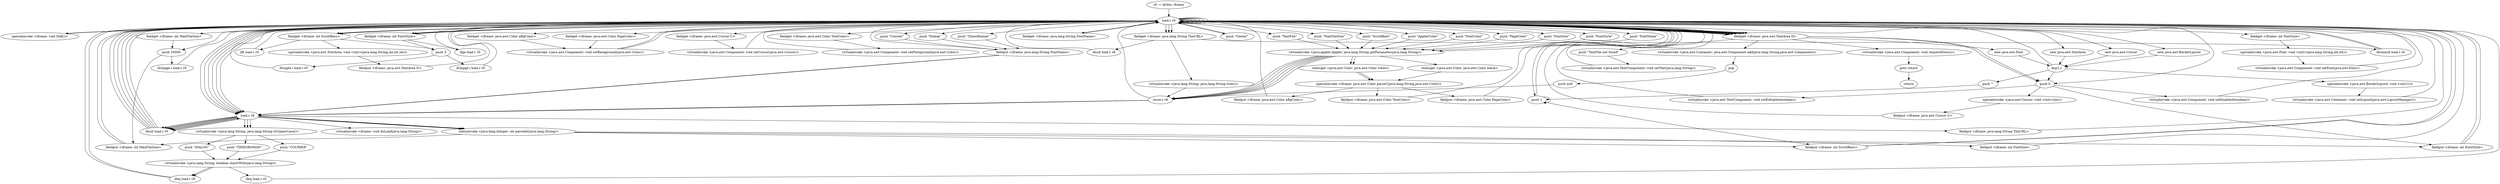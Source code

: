 digraph "" {
    "r0 := @this: iframe"
    "load.r r0"
    "r0 := @this: iframe"->"load.r r0";
    "specialinvoke <iframe: void DoK()>"
    "load.r r0"->"specialinvoke <iframe: void DoK()>";
    "specialinvoke <iframe: void DoK()>"->"load.r r0";
    "push \"TextFile\""
    "load.r r0"->"push \"TextFile\"";
    "virtualinvoke <java.applet.Applet: java.lang.String getParameter(java.lang.String)>"
    "push \"TextFile\""->"virtualinvoke <java.applet.Applet: java.lang.String getParameter(java.lang.String)>";
    "store.r r8"
    "virtualinvoke <java.applet.Applet: java.lang.String getParameter(java.lang.String)>"->"store.r r8";
    "load.r r8"
    "store.r r8"->"load.r r8";
    "ifnull load.r r0"
    "load.r r8"->"ifnull load.r r0";
    "ifnull load.r r0"->"load.r r0";
    "load.r r0"->"load.r r8";
    "fieldput <iframe: java.lang.String TheURL>"
    "load.r r8"->"fieldput <iframe: java.lang.String TheURL>";
    "fieldput <iframe: java.lang.String TheURL>"->"load.r r0";
    "push \"MaxFileSize\""
    "load.r r0"->"push \"MaxFileSize\"";
    "push \"MaxFileSize\""->"virtualinvoke <java.applet.Applet: java.lang.String getParameter(java.lang.String)>";
    "virtualinvoke <java.applet.Applet: java.lang.String getParameter(java.lang.String)>"->"store.r r8";
    "store.r r8"->"load.r r8";
    "load.r r8"->"ifnull load.r r0";
    "ifnull load.r r0"->"load.r r0";
    "load.r r0"->"load.r r8";
    "staticinvoke <java.lang.Integer: int parseInt(java.lang.String)>"
    "load.r r8"->"staticinvoke <java.lang.Integer: int parseInt(java.lang.String)>";
    "fieldput <iframe: int MaxFileSize>"
    "staticinvoke <java.lang.Integer: int parseInt(java.lang.String)>"->"fieldput <iframe: int MaxFileSize>";
    "fieldput <iframe: int MaxFileSize>"->"load.r r0";
    "fieldget <iframe: int MaxFileSize>"
    "load.r r0"->"fieldget <iframe: int MaxFileSize>";
    "push 16000"
    "fieldget <iframe: int MaxFileSize>"->"push 16000";
    "ifcmpge.i load.r r0"
    "push 16000"->"ifcmpge.i load.r r0";
    "ifcmpge.i load.r r0"->"load.r r0";
    "load.r r0"->"push 16000";
    "push 16000"->"fieldput <iframe: int MaxFileSize>";
    "fieldput <iframe: int MaxFileSize>"->"load.r r0";
    "push \"ScrollBars\""
    "load.r r0"->"push \"ScrollBars\"";
    "push \"ScrollBars\""->"virtualinvoke <java.applet.Applet: java.lang.String getParameter(java.lang.String)>";
    "virtualinvoke <java.applet.Applet: java.lang.String getParameter(java.lang.String)>"->"store.r r8";
    "store.r r8"->"load.r r8";
    "load.r r8"->"ifnull load.r r0";
    "ifnull load.r r0"->"load.r r0";
    "load.r r0"->"load.r r8";
    "load.r r8"->"staticinvoke <java.lang.Integer: int parseInt(java.lang.String)>";
    "fieldput <iframe: int ScrollBars>"
    "staticinvoke <java.lang.Integer: int parseInt(java.lang.String)>"->"fieldput <iframe: int ScrollBars>";
    "fieldput <iframe: int ScrollBars>"->"load.r r0";
    "fieldget <iframe: int ScrollBars>"
    "load.r r0"->"fieldget <iframe: int ScrollBars>";
    "iflt load.r r0"
    "fieldget <iframe: int ScrollBars>"->"iflt load.r r0";
    "iflt load.r r0"->"load.r r0";
    "load.r r0"->"fieldget <iframe: int ScrollBars>";
    "push 3"
    "fieldget <iframe: int ScrollBars>"->"push 3";
    "ifcmple.i load.r r0"
    "push 3"->"ifcmple.i load.r r0";
    "ifcmple.i load.r r0"->"load.r r0";
    "push 1"
    "load.r r0"->"push 1";
    "push 1"->"fieldput <iframe: int ScrollBars>";
    "fieldput <iframe: int ScrollBars>"->"load.r r0";
    "load.r r0"->"load.r r0";
    "load.r r0"->"load.r r0";
    "push \"AppletColor\""
    "load.r r0"->"push \"AppletColor\"";
    "push \"AppletColor\""->"virtualinvoke <java.applet.Applet: java.lang.String getParameter(java.lang.String)>";
    "staticget <java.awt.Color: java.awt.Color white>"
    "virtualinvoke <java.applet.Applet: java.lang.String getParameter(java.lang.String)>"->"staticget <java.awt.Color: java.awt.Color white>";
    "specialinvoke <iframe: java.awt.Color parseC(java.lang.String,java.awt.Color)>"
    "staticget <java.awt.Color: java.awt.Color white>"->"specialinvoke <iframe: java.awt.Color parseC(java.lang.String,java.awt.Color)>";
    "fieldput <iframe: java.awt.Color aBgColor>"
    "specialinvoke <iframe: java.awt.Color parseC(java.lang.String,java.awt.Color)>"->"fieldput <iframe: java.awt.Color aBgColor>";
    "fieldput <iframe: java.awt.Color aBgColor>"->"load.r r0";
    "load.r r0"->"load.r r0";
    "load.r r0"->"load.r r0";
    "push \"FontColor\""
    "load.r r0"->"push \"FontColor\"";
    "push \"FontColor\""->"virtualinvoke <java.applet.Applet: java.lang.String getParameter(java.lang.String)>";
    "staticget <java.awt.Color: java.awt.Color black>"
    "virtualinvoke <java.applet.Applet: java.lang.String getParameter(java.lang.String)>"->"staticget <java.awt.Color: java.awt.Color black>";
    "staticget <java.awt.Color: java.awt.Color black>"->"specialinvoke <iframe: java.awt.Color parseC(java.lang.String,java.awt.Color)>";
    "fieldput <iframe: java.awt.Color TextColor>"
    "specialinvoke <iframe: java.awt.Color parseC(java.lang.String,java.awt.Color)>"->"fieldput <iframe: java.awt.Color TextColor>";
    "fieldput <iframe: java.awt.Color TextColor>"->"load.r r0";
    "load.r r0"->"load.r r0";
    "load.r r0"->"load.r r0";
    "push \"PageColor\""
    "load.r r0"->"push \"PageColor\"";
    "push \"PageColor\""->"virtualinvoke <java.applet.Applet: java.lang.String getParameter(java.lang.String)>";
    "virtualinvoke <java.applet.Applet: java.lang.String getParameter(java.lang.String)>"->"staticget <java.awt.Color: java.awt.Color white>";
    "staticget <java.awt.Color: java.awt.Color white>"->"specialinvoke <iframe: java.awt.Color parseC(java.lang.String,java.awt.Color)>";
    "fieldput <iframe: java.awt.Color PageColor>"
    "specialinvoke <iframe: java.awt.Color parseC(java.lang.String,java.awt.Color)>"->"fieldput <iframe: java.awt.Color PageColor>";
    "fieldput <iframe: java.awt.Color PageColor>"->"load.r r0";
    "push \"FontSize\""
    "load.r r0"->"push \"FontSize\"";
    "push \"FontSize\""->"virtualinvoke <java.applet.Applet: java.lang.String getParameter(java.lang.String)>";
    "virtualinvoke <java.applet.Applet: java.lang.String getParameter(java.lang.String)>"->"store.r r8";
    "store.r r8"->"load.r r8";
    "load.r r8"->"ifnull load.r r0";
    "ifnull load.r r0"->"load.r r0";
    "load.r r0"->"load.r r8";
    "load.r r8"->"staticinvoke <java.lang.Integer: int parseInt(java.lang.String)>";
    "fieldput <iframe: int FontSize>"
    "staticinvoke <java.lang.Integer: int parseInt(java.lang.String)>"->"fieldput <iframe: int FontSize>";
    "fieldput <iframe: int FontSize>"->"load.r r0";
    "push \"FontStyle\""
    "load.r r0"->"push \"FontStyle\"";
    "push \"FontStyle\""->"virtualinvoke <java.applet.Applet: java.lang.String getParameter(java.lang.String)>";
    "virtualinvoke <java.applet.Applet: java.lang.String getParameter(java.lang.String)>"->"store.r r8";
    "store.r r8"->"load.r r8";
    "load.r r8"->"ifnull load.r r0";
    "ifnull load.r r0"->"load.r r0";
    "load.r r0"->"load.r r8";
    "load.r r8"->"staticinvoke <java.lang.Integer: int parseInt(java.lang.String)>";
    "fieldput <iframe: int FontStyle>"
    "staticinvoke <java.lang.Integer: int parseInt(java.lang.String)>"->"fieldput <iframe: int FontStyle>";
    "fieldput <iframe: int FontStyle>"->"load.r r0";
    "fieldget <iframe: int FontStyle>"
    "load.r r0"->"fieldget <iframe: int FontStyle>";
    "fieldget <iframe: int FontStyle>"->"push 3";
    "ifcmpgt.i load.r r0"
    "push 3"->"ifcmpgt.i load.r r0";
    "ifcmpgt.i load.r r0"->"load.r r0";
    "load.r r0"->"fieldget <iframe: int FontStyle>";
    "ifge load.r r0"
    "fieldget <iframe: int FontStyle>"->"ifge load.r r0";
    "ifge load.r r0"->"load.r r0";
    "push 0"
    "load.r r0"->"push 0";
    "push 0"->"fieldput <iframe: int FontStyle>";
    "fieldput <iframe: int FontStyle>"->"load.r r0";
    "push \"FontName\""
    "load.r r0"->"push \"FontName\"";
    "push \"FontName\""->"virtualinvoke <java.applet.Applet: java.lang.String getParameter(java.lang.String)>";
    "virtualinvoke <java.applet.Applet: java.lang.String getParameter(java.lang.String)>"->"store.r r8";
    "store.r r8"->"load.r r8";
    "load.r r8"->"ifnull load.r r0";
    "ifnull load.r r0"->"load.r r8";
    "virtualinvoke <java.lang.String: java.lang.String toUpperCase()>"
    "load.r r8"->"virtualinvoke <java.lang.String: java.lang.String toUpperCase()>";
    "push \"COURIER\""
    "virtualinvoke <java.lang.String: java.lang.String toUpperCase()>"->"push \"COURIER\"";
    "virtualinvoke <java.lang.String: boolean startsWith(java.lang.String)>"
    "push \"COURIER\""->"virtualinvoke <java.lang.String: boolean startsWith(java.lang.String)>";
    "ifeq load.r r8"
    "virtualinvoke <java.lang.String: boolean startsWith(java.lang.String)>"->"ifeq load.r r8";
    "ifeq load.r r8"->"load.r r0";
    "push \"Courier\""
    "load.r r0"->"push \"Courier\"";
    "fieldput <iframe: java.lang.String FontName>"
    "push \"Courier\""->"fieldput <iframe: java.lang.String FontName>";
    "fieldput <iframe: java.lang.String FontName>"->"load.r r8";
    "load.r r8"->"virtualinvoke <java.lang.String: java.lang.String toUpperCase()>";
    "push \"DIALOG\""
    "virtualinvoke <java.lang.String: java.lang.String toUpperCase()>"->"push \"DIALOG\"";
    "push \"DIALOG\""->"virtualinvoke <java.lang.String: boolean startsWith(java.lang.String)>";
    "virtualinvoke <java.lang.String: boolean startsWith(java.lang.String)>"->"ifeq load.r r8";
    "ifeq load.r r8"->"load.r r0";
    "push \"Dialog\""
    "load.r r0"->"push \"Dialog\"";
    "push \"Dialog\""->"fieldput <iframe: java.lang.String FontName>";
    "fieldput <iframe: java.lang.String FontName>"->"load.r r8";
    "load.r r8"->"virtualinvoke <java.lang.String: java.lang.String toUpperCase()>";
    "push \"TIMESROMAN\""
    "virtualinvoke <java.lang.String: java.lang.String toUpperCase()>"->"push \"TIMESROMAN\"";
    "push \"TIMESROMAN\""->"virtualinvoke <java.lang.String: boolean startsWith(java.lang.String)>";
    "ifeq load.r r0"
    "virtualinvoke <java.lang.String: boolean startsWith(java.lang.String)>"->"ifeq load.r r0";
    "ifeq load.r r0"->"load.r r0";
    "push \"TimesRoman\""
    "load.r r0"->"push \"TimesRoman\"";
    "push \"TimesRoman\""->"fieldput <iframe: java.lang.String FontName>";
    "fieldput <iframe: java.lang.String FontName>"->"load.r r0";
    "load.r r0"->"load.r r0";
    "fieldget <iframe: java.awt.Color aBgColor>"
    "load.r r0"->"fieldget <iframe: java.awt.Color aBgColor>";
    "virtualinvoke <java.awt.Component: void setBackground(java.awt.Color)>"
    "fieldget <iframe: java.awt.Color aBgColor>"->"virtualinvoke <java.awt.Component: void setBackground(java.awt.Color)>";
    "virtualinvoke <java.awt.Component: void setBackground(java.awt.Color)>"->"load.r r0";
    "new java.awt.Cursor"
    "load.r r0"->"new java.awt.Cursor";
    "dup1.r"
    "new java.awt.Cursor"->"dup1.r";
    "dup1.r"->"push 0";
    "specialinvoke <java.awt.Cursor: void <init>(int)>"
    "push 0"->"specialinvoke <java.awt.Cursor: void <init>(int)>";
    "fieldput <iframe: java.awt.Cursor C>"
    "specialinvoke <java.awt.Cursor: void <init>(int)>"->"fieldput <iframe: java.awt.Cursor C>";
    "fieldput <iframe: java.awt.Cursor C>"->"load.r r0";
    "new java.awt.TextArea"
    "load.r r0"->"new java.awt.TextArea";
    "new java.awt.TextArea"->"dup1.r";
    "push \"\""
    "dup1.r"->"push \"\"";
    "push \"\""->"push 1";
    "push 1"->"push 1";
    "push 1"->"load.r r0";
    "load.r r0"->"fieldget <iframe: int ScrollBars>";
    "specialinvoke <java.awt.TextArea: void <init>(java.lang.String,int,int,int)>"
    "fieldget <iframe: int ScrollBars>"->"specialinvoke <java.awt.TextArea: void <init>(java.lang.String,int,int,int)>";
    "fieldput <iframe: java.awt.TextArea D>"
    "specialinvoke <java.awt.TextArea: void <init>(java.lang.String,int,int,int)>"->"fieldput <iframe: java.awt.TextArea D>";
    "fieldput <iframe: java.awt.TextArea D>"->"load.r r0";
    "fieldget <iframe: java.awt.TextArea D>"
    "load.r r0"->"fieldget <iframe: java.awt.TextArea D>";
    "fieldget <iframe: java.awt.TextArea D>"->"push 0";
    "virtualinvoke <java.awt.TextComponent: void setEditable(boolean)>"
    "push 0"->"virtualinvoke <java.awt.TextComponent: void setEditable(boolean)>";
    "virtualinvoke <java.awt.TextComponent: void setEditable(boolean)>"->"load.r r0";
    "load.r r0"->"fieldget <iframe: java.awt.TextArea D>";
    "fieldget <iframe: java.awt.TextArea D>"->"push 0";
    "virtualinvoke <java.awt.Component: void setEnabled(boolean)>"
    "push 0"->"virtualinvoke <java.awt.Component: void setEnabled(boolean)>";
    "virtualinvoke <java.awt.Component: void setEnabled(boolean)>"->"load.r r0";
    "load.r r0"->"fieldget <iframe: java.awt.TextArea D>";
    "fieldget <iframe: java.awt.TextArea D>"->"load.r r0";
    "fieldget <iframe: java.awt.Cursor C>"
    "load.r r0"->"fieldget <iframe: java.awt.Cursor C>";
    "virtualinvoke <java.awt.Component: void setCursor(java.awt.Cursor)>"
    "fieldget <iframe: java.awt.Cursor C>"->"virtualinvoke <java.awt.Component: void setCursor(java.awt.Cursor)>";
    "virtualinvoke <java.awt.Component: void setCursor(java.awt.Cursor)>"->"load.r r0";
    "load.r r0"->"fieldget <iframe: java.awt.TextArea D>";
    "fieldget <iframe: java.awt.TextArea D>"->"load.r r0";
    "fieldget <iframe: java.awt.Color PageColor>"
    "load.r r0"->"fieldget <iframe: java.awt.Color PageColor>";
    "fieldget <iframe: java.awt.Color PageColor>"->"virtualinvoke <java.awt.Component: void setBackground(java.awt.Color)>";
    "virtualinvoke <java.awt.Component: void setBackground(java.awt.Color)>"->"load.r r0";
    "load.r r0"->"fieldget <iframe: java.awt.TextArea D>";
    "fieldget <iframe: java.awt.TextArea D>"->"load.r r0";
    "fieldget <iframe: java.awt.Color TextColor>"
    "load.r r0"->"fieldget <iframe: java.awt.Color TextColor>";
    "virtualinvoke <java.awt.Component: void setForeground(java.awt.Color)>"
    "fieldget <iframe: java.awt.Color TextColor>"->"virtualinvoke <java.awt.Component: void setForeground(java.awt.Color)>";
    "virtualinvoke <java.awt.Component: void setForeground(java.awt.Color)>"->"load.r r0";
    "load.r r0"->"fieldget <iframe: java.awt.TextArea D>";
    "new java.awt.Font"
    "fieldget <iframe: java.awt.TextArea D>"->"new java.awt.Font";
    "new java.awt.Font"->"dup1.r";
    "dup1.r"->"load.r r0";
    "fieldget <iframe: java.lang.String FontName>"
    "load.r r0"->"fieldget <iframe: java.lang.String FontName>";
    "fieldget <iframe: java.lang.String FontName>"->"load.r r0";
    "load.r r0"->"fieldget <iframe: int FontStyle>";
    "fieldget <iframe: int FontStyle>"->"load.r r0";
    "fieldget <iframe: int FontSize>"
    "load.r r0"->"fieldget <iframe: int FontSize>";
    "specialinvoke <java.awt.Font: void <init>(java.lang.String,int,int)>"
    "fieldget <iframe: int FontSize>"->"specialinvoke <java.awt.Font: void <init>(java.lang.String,int,int)>";
    "virtualinvoke <java.awt.Component: void setFont(java.awt.Font)>"
    "specialinvoke <java.awt.Font: void <init>(java.lang.String,int,int)>"->"virtualinvoke <java.awt.Component: void setFont(java.awt.Font)>";
    "virtualinvoke <java.awt.Component: void setFont(java.awt.Font)>"->"load.r r0";
    "new java.awt.BorderLayout"
    "load.r r0"->"new java.awt.BorderLayout";
    "new java.awt.BorderLayout"->"dup1.r";
    "specialinvoke <java.awt.BorderLayout: void <init>()>"
    "dup1.r"->"specialinvoke <java.awt.BorderLayout: void <init>()>";
    "virtualinvoke <java.awt.Container: void setLayout(java.awt.LayoutManager)>"
    "specialinvoke <java.awt.BorderLayout: void <init>()>"->"virtualinvoke <java.awt.Container: void setLayout(java.awt.LayoutManager)>";
    "virtualinvoke <java.awt.Container: void setLayout(java.awt.LayoutManager)>"->"load.r r0";
    "push \"Center\""
    "load.r r0"->"push \"Center\"";
    "push \"Center\""->"load.r r0";
    "load.r r0"->"fieldget <iframe: java.awt.TextArea D>";
    "virtualinvoke <java.awt.Container: java.awt.Component add(java.lang.String,java.awt.Component)>"
    "fieldget <iframe: java.awt.TextArea D>"->"virtualinvoke <java.awt.Container: java.awt.Component add(java.lang.String,java.awt.Component)>";
    "pop"
    "virtualinvoke <java.awt.Container: java.awt.Component add(java.lang.String,java.awt.Component)>"->"pop";
    "push null"
    "pop"->"push null";
    "push null"->"store.r r8";
    "store.r r8"->"load.r r0";
    "fieldget <iframe: java.lang.String TheURL>"
    "load.r r0"->"fieldget <iframe: java.lang.String TheURL>";
    "ifnull load.r r8"
    "fieldget <iframe: java.lang.String TheURL>"->"ifnull load.r r8";
    "ifnull load.r r8"->"load.r r0";
    "load.r r0"->"fieldget <iframe: java.lang.String TheURL>";
    "virtualinvoke <java.lang.String: java.lang.String trim()>"
    "fieldget <iframe: java.lang.String TheURL>"->"virtualinvoke <java.lang.String: java.lang.String trim()>";
    "virtualinvoke <java.lang.String: java.lang.String trim()>"->"store.r r8";
    "store.r r8"->"load.r r8";
    "load.r r8"->"ifnull load.r r0";
    "ifnull load.r r0"->"load.r r0";
    "load.r r0"->"fieldget <iframe: java.lang.String TheURL>";
    "ifnonnull load.r r0"
    "fieldget <iframe: java.lang.String TheURL>"->"ifnonnull load.r r0";
    "ifnonnull load.r r0"->"load.r r0";
    "load.r r0"->"fieldget <iframe: java.awt.TextArea D>";
    "push \"TextFile not found\""
    "fieldget <iframe: java.awt.TextArea D>"->"push \"TextFile not found\"";
    "virtualinvoke <java.awt.TextComponent: void setText(java.lang.String)>"
    "push \"TextFile not found\""->"virtualinvoke <java.awt.TextComponent: void setText(java.lang.String)>";
    "virtualinvoke <java.awt.TextComponent: void setText(java.lang.String)>"->"load.r r0";
    "load.r r0"->"fieldget <iframe: java.awt.TextArea D>";
    "virtualinvoke <java.awt.Component: void requestFocus()>"
    "fieldget <iframe: java.awt.TextArea D>"->"virtualinvoke <java.awt.Component: void requestFocus()>";
    "goto return"
    "virtualinvoke <java.awt.Component: void requestFocus()>"->"goto return";
    "return"
    "goto return"->"return";
    "ifnonnull load.r r0"->"load.r r0";
    "load.r r0"->"load.r r8";
    "virtualinvoke <iframe: void doLoad(java.lang.String)>"
    "load.r r8"->"virtualinvoke <iframe: void doLoad(java.lang.String)>";
}
